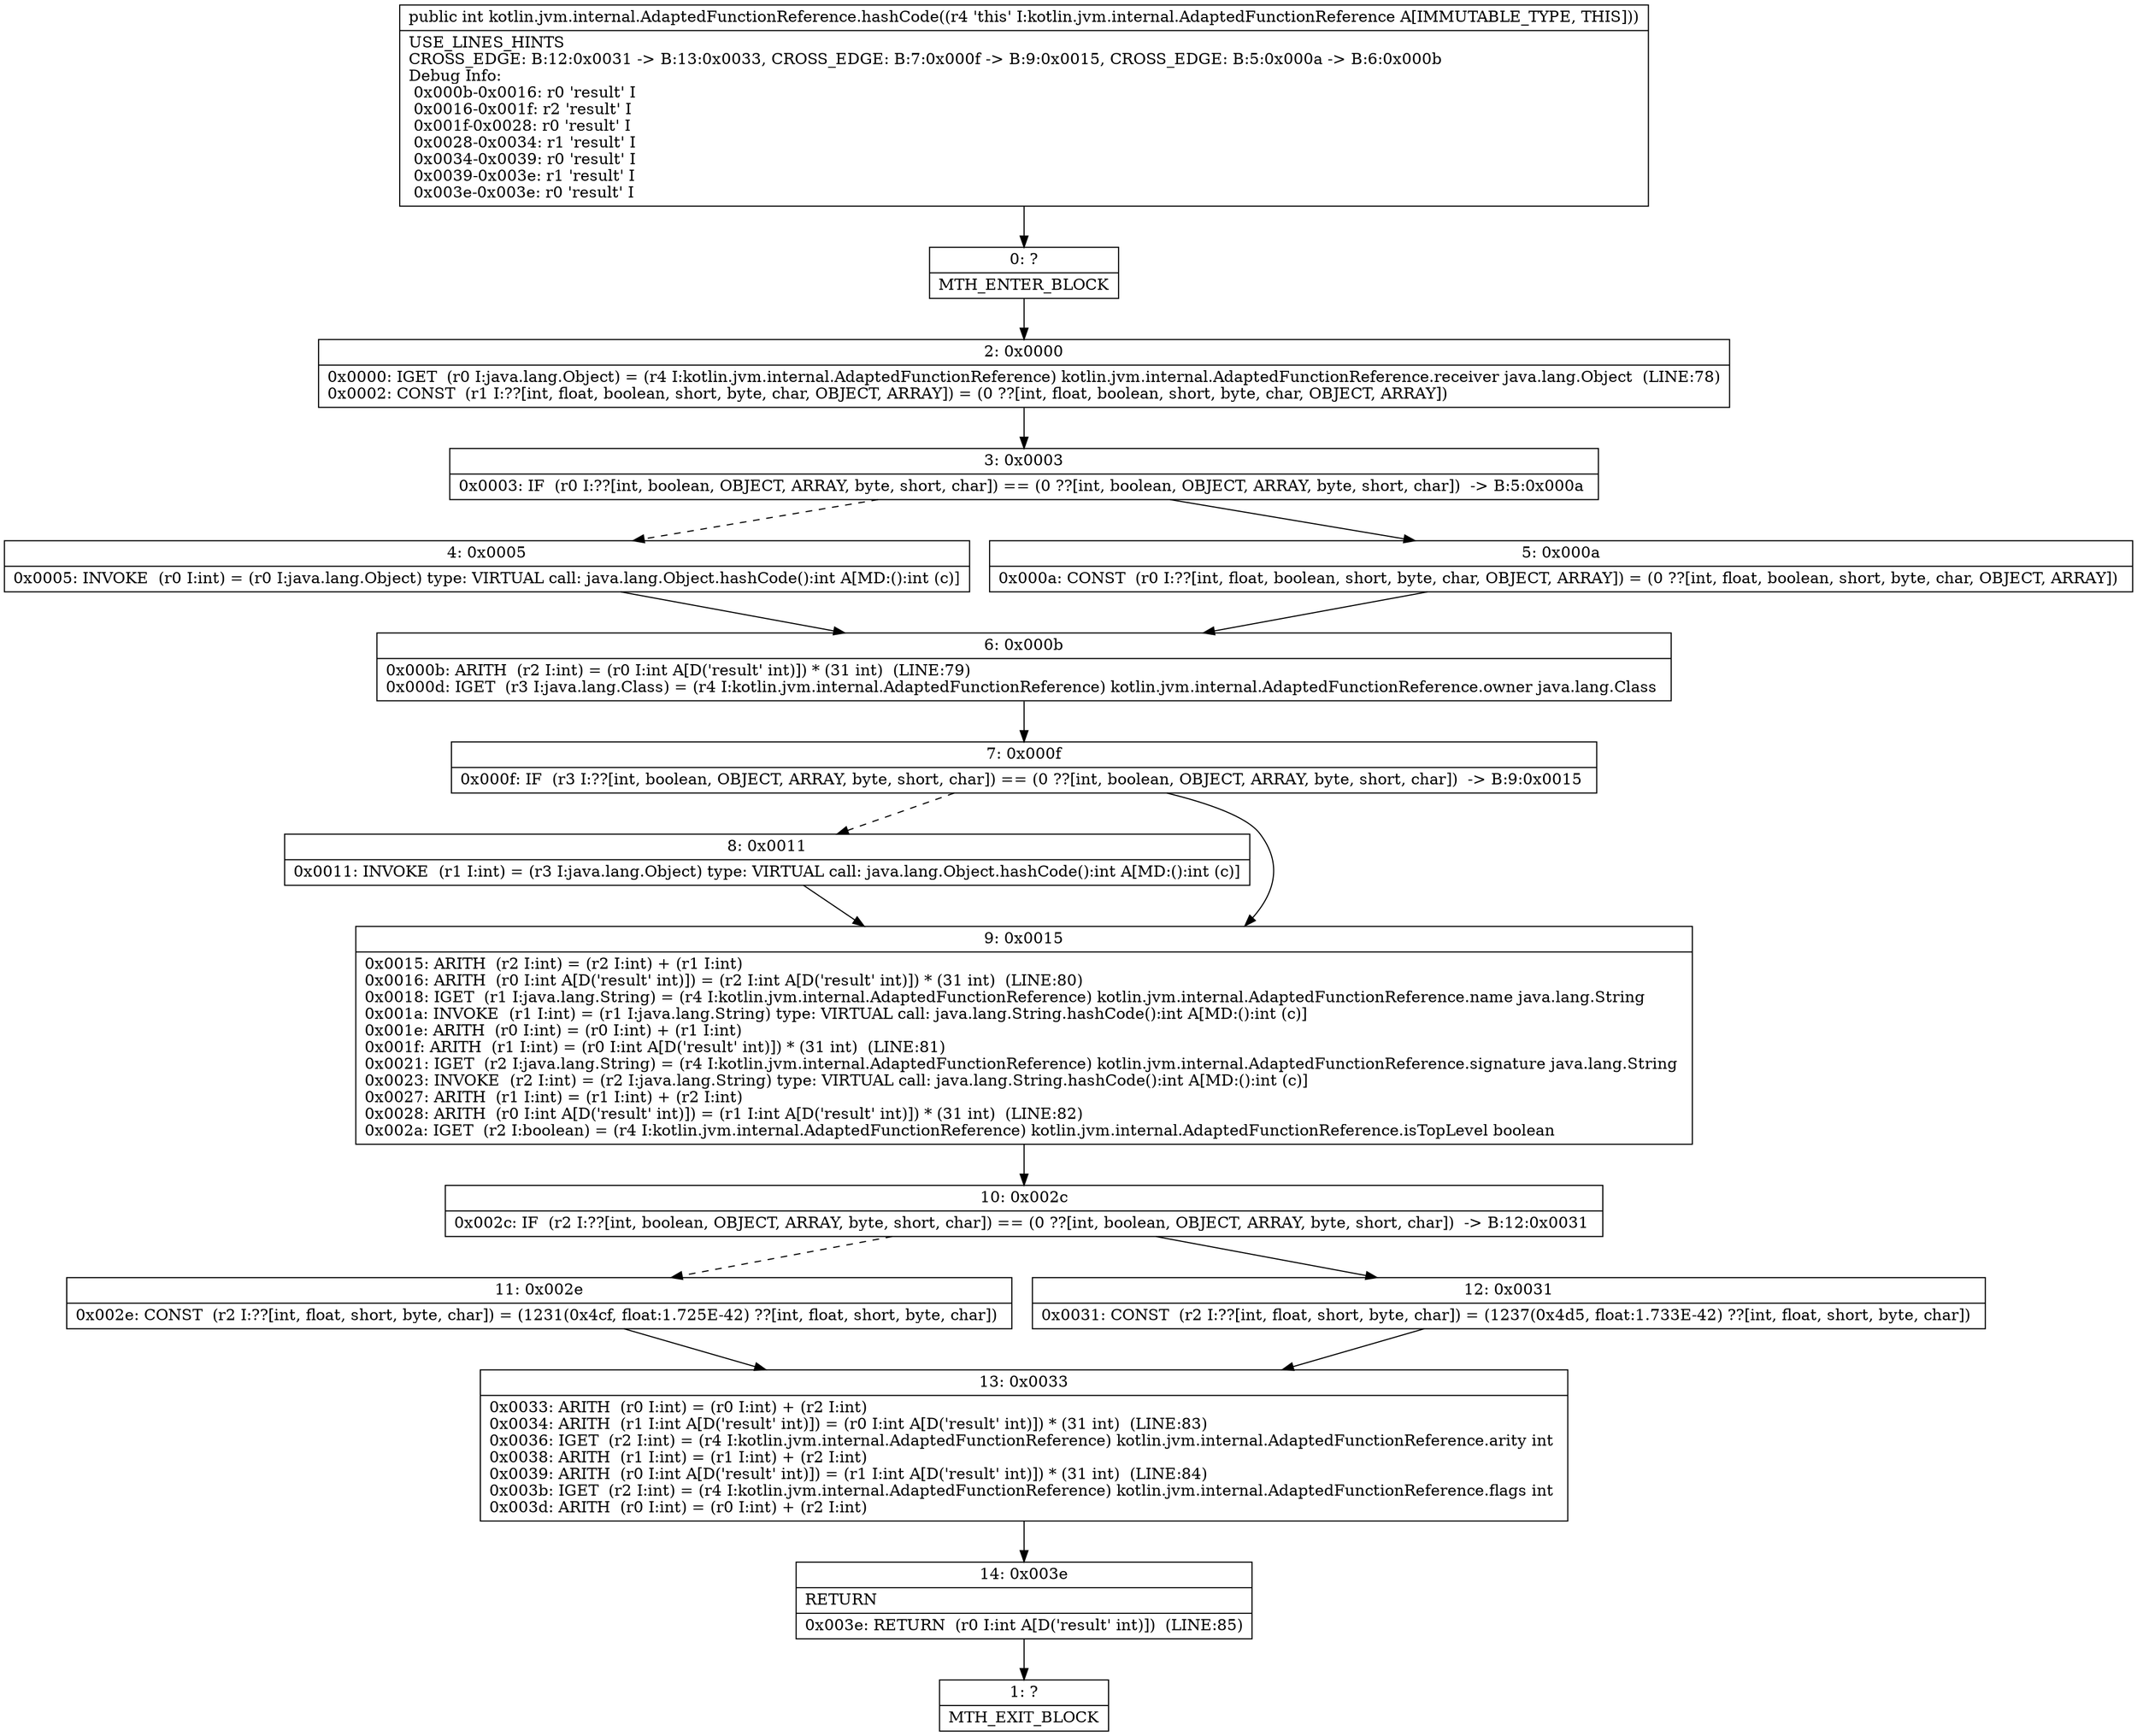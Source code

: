 digraph "CFG forkotlin.jvm.internal.AdaptedFunctionReference.hashCode()I" {
Node_0 [shape=record,label="{0\:\ ?|MTH_ENTER_BLOCK\l}"];
Node_2 [shape=record,label="{2\:\ 0x0000|0x0000: IGET  (r0 I:java.lang.Object) = (r4 I:kotlin.jvm.internal.AdaptedFunctionReference) kotlin.jvm.internal.AdaptedFunctionReference.receiver java.lang.Object  (LINE:78)\l0x0002: CONST  (r1 I:??[int, float, boolean, short, byte, char, OBJECT, ARRAY]) = (0 ??[int, float, boolean, short, byte, char, OBJECT, ARRAY]) \l}"];
Node_3 [shape=record,label="{3\:\ 0x0003|0x0003: IF  (r0 I:??[int, boolean, OBJECT, ARRAY, byte, short, char]) == (0 ??[int, boolean, OBJECT, ARRAY, byte, short, char])  \-\> B:5:0x000a \l}"];
Node_4 [shape=record,label="{4\:\ 0x0005|0x0005: INVOKE  (r0 I:int) = (r0 I:java.lang.Object) type: VIRTUAL call: java.lang.Object.hashCode():int A[MD:():int (c)]\l}"];
Node_6 [shape=record,label="{6\:\ 0x000b|0x000b: ARITH  (r2 I:int) = (r0 I:int A[D('result' int)]) * (31 int)  (LINE:79)\l0x000d: IGET  (r3 I:java.lang.Class) = (r4 I:kotlin.jvm.internal.AdaptedFunctionReference) kotlin.jvm.internal.AdaptedFunctionReference.owner java.lang.Class \l}"];
Node_7 [shape=record,label="{7\:\ 0x000f|0x000f: IF  (r3 I:??[int, boolean, OBJECT, ARRAY, byte, short, char]) == (0 ??[int, boolean, OBJECT, ARRAY, byte, short, char])  \-\> B:9:0x0015 \l}"];
Node_8 [shape=record,label="{8\:\ 0x0011|0x0011: INVOKE  (r1 I:int) = (r3 I:java.lang.Object) type: VIRTUAL call: java.lang.Object.hashCode():int A[MD:():int (c)]\l}"];
Node_9 [shape=record,label="{9\:\ 0x0015|0x0015: ARITH  (r2 I:int) = (r2 I:int) + (r1 I:int) \l0x0016: ARITH  (r0 I:int A[D('result' int)]) = (r2 I:int A[D('result' int)]) * (31 int)  (LINE:80)\l0x0018: IGET  (r1 I:java.lang.String) = (r4 I:kotlin.jvm.internal.AdaptedFunctionReference) kotlin.jvm.internal.AdaptedFunctionReference.name java.lang.String \l0x001a: INVOKE  (r1 I:int) = (r1 I:java.lang.String) type: VIRTUAL call: java.lang.String.hashCode():int A[MD:():int (c)]\l0x001e: ARITH  (r0 I:int) = (r0 I:int) + (r1 I:int) \l0x001f: ARITH  (r1 I:int) = (r0 I:int A[D('result' int)]) * (31 int)  (LINE:81)\l0x0021: IGET  (r2 I:java.lang.String) = (r4 I:kotlin.jvm.internal.AdaptedFunctionReference) kotlin.jvm.internal.AdaptedFunctionReference.signature java.lang.String \l0x0023: INVOKE  (r2 I:int) = (r2 I:java.lang.String) type: VIRTUAL call: java.lang.String.hashCode():int A[MD:():int (c)]\l0x0027: ARITH  (r1 I:int) = (r1 I:int) + (r2 I:int) \l0x0028: ARITH  (r0 I:int A[D('result' int)]) = (r1 I:int A[D('result' int)]) * (31 int)  (LINE:82)\l0x002a: IGET  (r2 I:boolean) = (r4 I:kotlin.jvm.internal.AdaptedFunctionReference) kotlin.jvm.internal.AdaptedFunctionReference.isTopLevel boolean \l}"];
Node_10 [shape=record,label="{10\:\ 0x002c|0x002c: IF  (r2 I:??[int, boolean, OBJECT, ARRAY, byte, short, char]) == (0 ??[int, boolean, OBJECT, ARRAY, byte, short, char])  \-\> B:12:0x0031 \l}"];
Node_11 [shape=record,label="{11\:\ 0x002e|0x002e: CONST  (r2 I:??[int, float, short, byte, char]) = (1231(0x4cf, float:1.725E\-42) ??[int, float, short, byte, char]) \l}"];
Node_13 [shape=record,label="{13\:\ 0x0033|0x0033: ARITH  (r0 I:int) = (r0 I:int) + (r2 I:int) \l0x0034: ARITH  (r1 I:int A[D('result' int)]) = (r0 I:int A[D('result' int)]) * (31 int)  (LINE:83)\l0x0036: IGET  (r2 I:int) = (r4 I:kotlin.jvm.internal.AdaptedFunctionReference) kotlin.jvm.internal.AdaptedFunctionReference.arity int \l0x0038: ARITH  (r1 I:int) = (r1 I:int) + (r2 I:int) \l0x0039: ARITH  (r0 I:int A[D('result' int)]) = (r1 I:int A[D('result' int)]) * (31 int)  (LINE:84)\l0x003b: IGET  (r2 I:int) = (r4 I:kotlin.jvm.internal.AdaptedFunctionReference) kotlin.jvm.internal.AdaptedFunctionReference.flags int \l0x003d: ARITH  (r0 I:int) = (r0 I:int) + (r2 I:int) \l}"];
Node_14 [shape=record,label="{14\:\ 0x003e|RETURN\l|0x003e: RETURN  (r0 I:int A[D('result' int)])  (LINE:85)\l}"];
Node_1 [shape=record,label="{1\:\ ?|MTH_EXIT_BLOCK\l}"];
Node_12 [shape=record,label="{12\:\ 0x0031|0x0031: CONST  (r2 I:??[int, float, short, byte, char]) = (1237(0x4d5, float:1.733E\-42) ??[int, float, short, byte, char]) \l}"];
Node_5 [shape=record,label="{5\:\ 0x000a|0x000a: CONST  (r0 I:??[int, float, boolean, short, byte, char, OBJECT, ARRAY]) = (0 ??[int, float, boolean, short, byte, char, OBJECT, ARRAY]) \l}"];
MethodNode[shape=record,label="{public int kotlin.jvm.internal.AdaptedFunctionReference.hashCode((r4 'this' I:kotlin.jvm.internal.AdaptedFunctionReference A[IMMUTABLE_TYPE, THIS]))  | USE_LINES_HINTS\lCROSS_EDGE: B:12:0x0031 \-\> B:13:0x0033, CROSS_EDGE: B:7:0x000f \-\> B:9:0x0015, CROSS_EDGE: B:5:0x000a \-\> B:6:0x000b\lDebug Info:\l  0x000b\-0x0016: r0 'result' I\l  0x0016\-0x001f: r2 'result' I\l  0x001f\-0x0028: r0 'result' I\l  0x0028\-0x0034: r1 'result' I\l  0x0034\-0x0039: r0 'result' I\l  0x0039\-0x003e: r1 'result' I\l  0x003e\-0x003e: r0 'result' I\l}"];
MethodNode -> Node_0;Node_0 -> Node_2;
Node_2 -> Node_3;
Node_3 -> Node_4[style=dashed];
Node_3 -> Node_5;
Node_4 -> Node_6;
Node_6 -> Node_7;
Node_7 -> Node_8[style=dashed];
Node_7 -> Node_9;
Node_8 -> Node_9;
Node_9 -> Node_10;
Node_10 -> Node_11[style=dashed];
Node_10 -> Node_12;
Node_11 -> Node_13;
Node_13 -> Node_14;
Node_14 -> Node_1;
Node_12 -> Node_13;
Node_5 -> Node_6;
}

